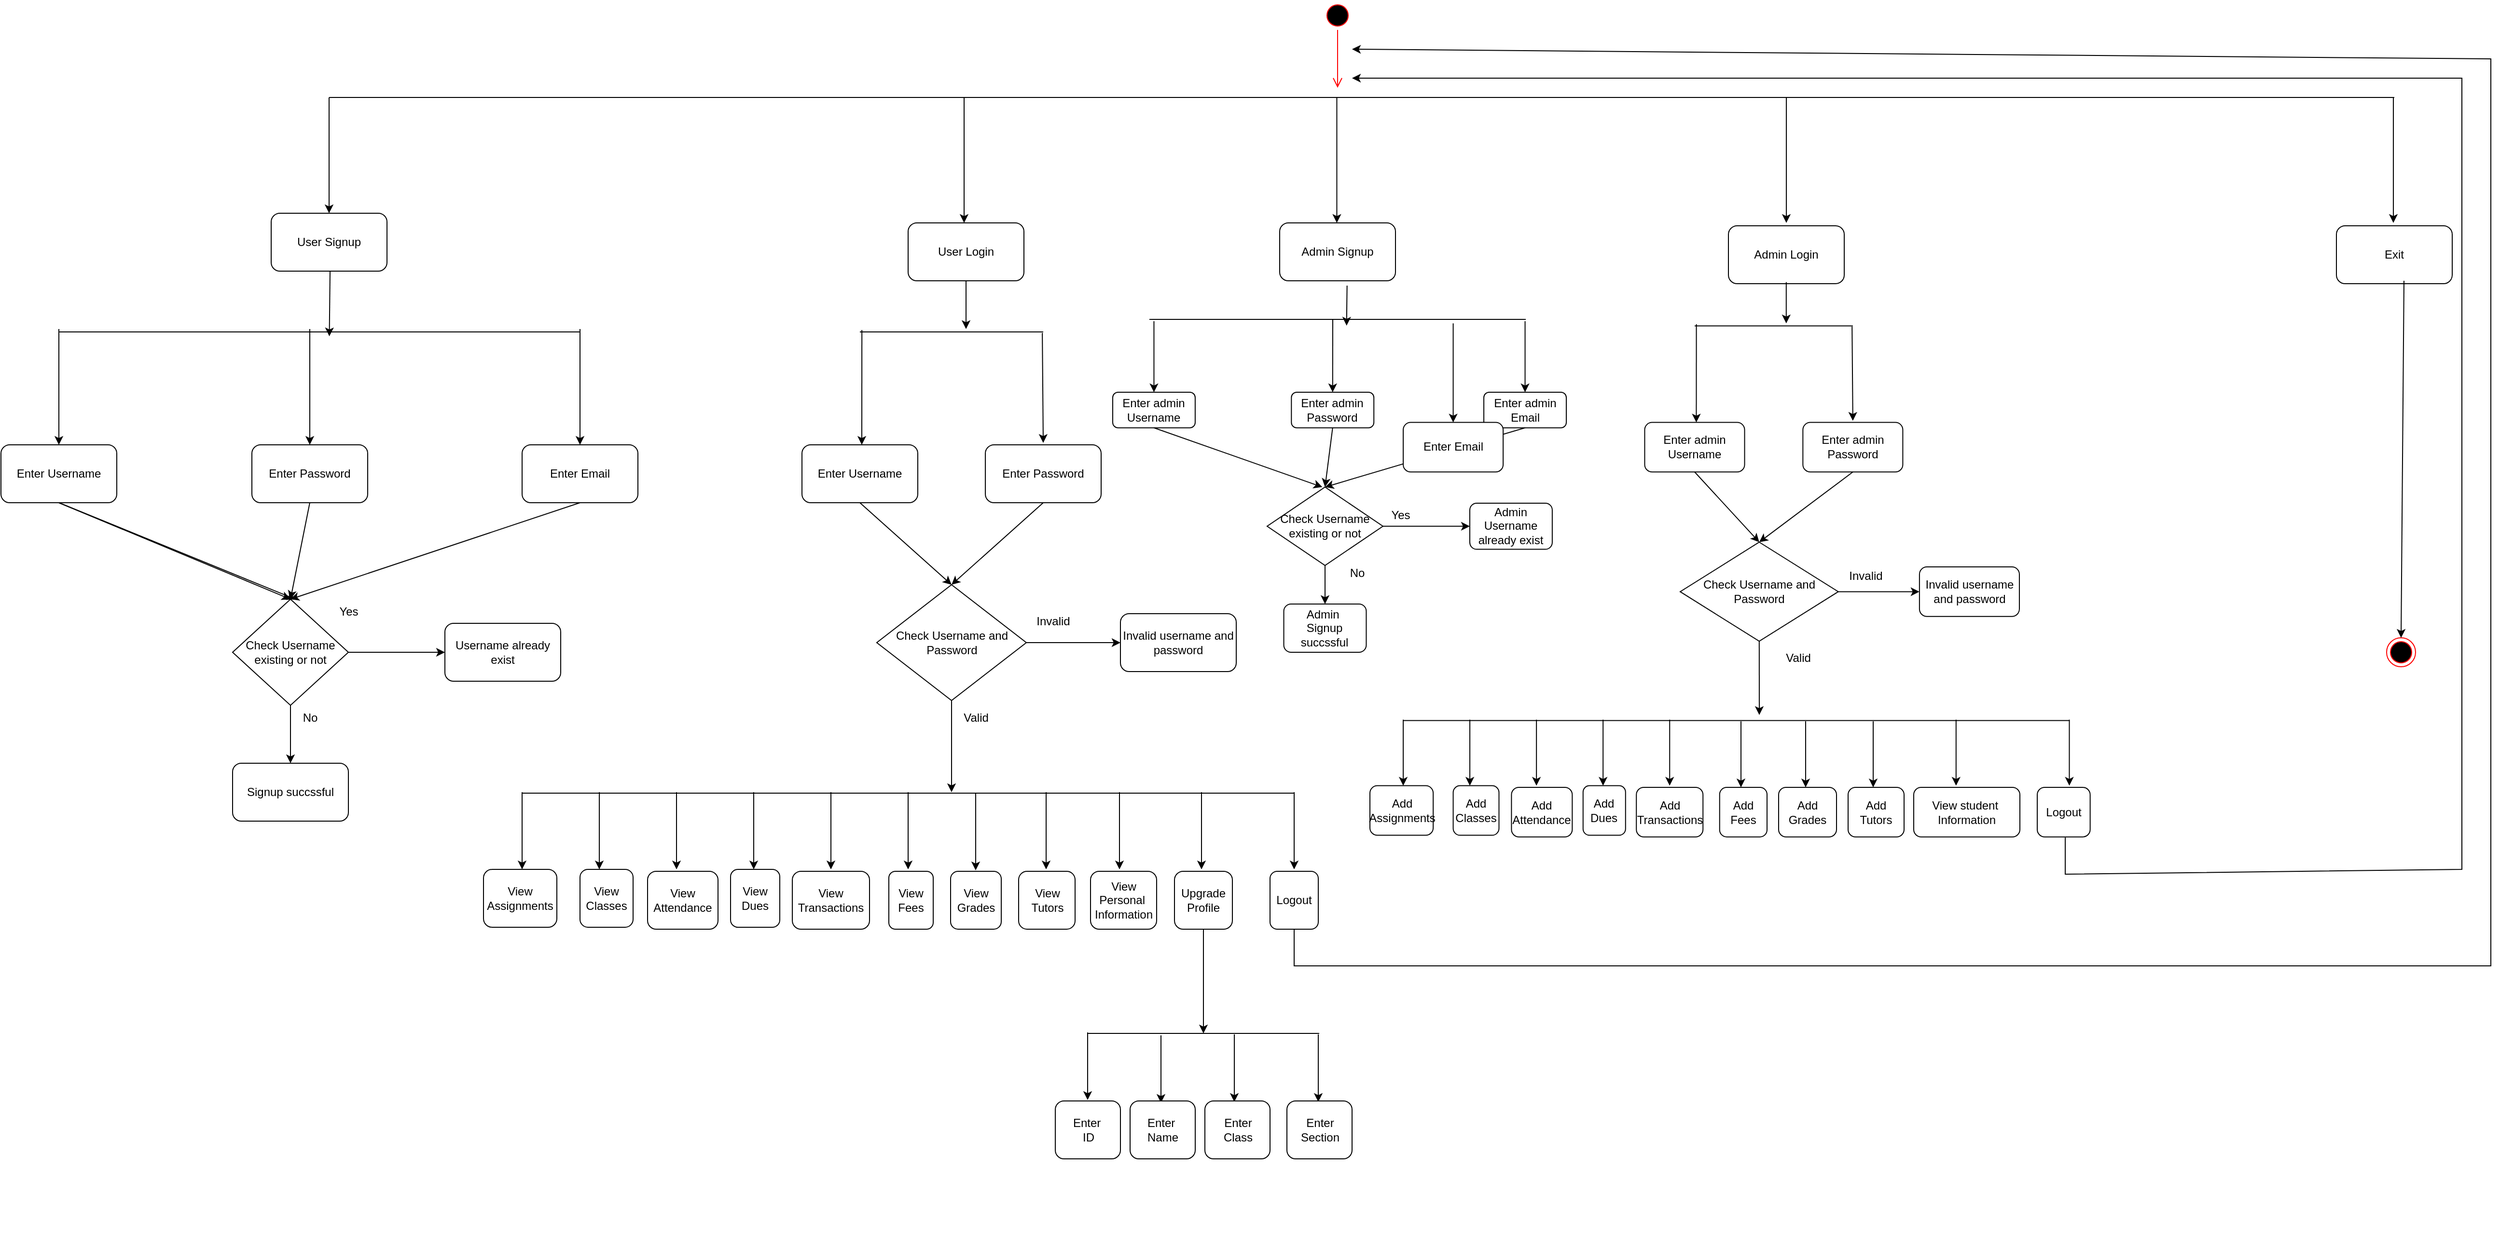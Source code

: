 <mxfile version="24.4.4" type="github">
  <diagram name="Page-1" id="9FjrDGffF93W_cyWiCnS">
    <mxGraphModel dx="4633" dy="1593" grid="1" gridSize="10" guides="1" tooltips="1" connect="1" arrows="1" fold="1" page="1" pageScale="1" pageWidth="850" pageHeight="1100" math="0" shadow="0">
      <root>
        <mxCell id="0" />
        <mxCell id="1" parent="0" />
        <mxCell id="mvSUAdAQNIigNNo-9or4-1" value="" style="ellipse;html=1;shape=startState;fillColor=#000000;strokeColor=#ff0000;" vertex="1" parent="1">
          <mxGeometry x="380" y="110" width="30" height="30" as="geometry" />
        </mxCell>
        <mxCell id="mvSUAdAQNIigNNo-9or4-2" value="" style="edgeStyle=orthogonalEdgeStyle;html=1;verticalAlign=bottom;endArrow=open;endSize=8;strokeColor=#ff0000;rounded=0;" edge="1" parent="1" source="mvSUAdAQNIigNNo-9or4-1">
          <mxGeometry relative="1" as="geometry">
            <mxPoint x="395" y="200" as="targetPoint" />
          </mxGeometry>
        </mxCell>
        <mxCell id="mvSUAdAQNIigNNo-9or4-3" value="" style="endArrow=none;html=1;rounded=0;" edge="1" parent="1">
          <mxGeometry width="50" height="50" relative="1" as="geometry">
            <mxPoint x="-650" y="210" as="sourcePoint" />
            <mxPoint x="1490" y="210" as="targetPoint" />
          </mxGeometry>
        </mxCell>
        <mxCell id="mvSUAdAQNIigNNo-9or4-4" value="" style="endArrow=classic;html=1;rounded=0;" edge="1" parent="1">
          <mxGeometry width="50" height="50" relative="1" as="geometry">
            <mxPoint x="-650" y="210" as="sourcePoint" />
            <mxPoint x="-650" y="330" as="targetPoint" />
          </mxGeometry>
        </mxCell>
        <mxCell id="mvSUAdAQNIigNNo-9or4-5" value="" style="endArrow=classic;html=1;rounded=0;" edge="1" parent="1">
          <mxGeometry width="50" height="50" relative="1" as="geometry">
            <mxPoint x="8" y="210" as="sourcePoint" />
            <mxPoint x="8" y="340" as="targetPoint" />
          </mxGeometry>
        </mxCell>
        <mxCell id="mvSUAdAQNIigNNo-9or4-6" value="" style="endArrow=classic;html=1;rounded=0;" edge="1" parent="1">
          <mxGeometry width="50" height="50" relative="1" as="geometry">
            <mxPoint x="394.23" y="210" as="sourcePoint" />
            <mxPoint x="394.23" y="340" as="targetPoint" />
          </mxGeometry>
        </mxCell>
        <mxCell id="mvSUAdAQNIigNNo-9or4-7" value="" style="endArrow=classic;html=1;rounded=0;" edge="1" parent="1">
          <mxGeometry width="50" height="50" relative="1" as="geometry">
            <mxPoint x="1489" y="210" as="sourcePoint" />
            <mxPoint x="1489" y="340" as="targetPoint" />
          </mxGeometry>
        </mxCell>
        <mxCell id="mvSUAdAQNIigNNo-9or4-8" value="" style="endArrow=classic;html=1;rounded=0;" edge="1" parent="1">
          <mxGeometry width="50" height="50" relative="1" as="geometry">
            <mxPoint x="860" y="210" as="sourcePoint" />
            <mxPoint x="860" y="340" as="targetPoint" />
          </mxGeometry>
        </mxCell>
        <mxCell id="mvSUAdAQNIigNNo-9or4-9" value="User Signup" style="rounded=1;whiteSpace=wrap;html=1;" vertex="1" parent="1">
          <mxGeometry x="-710" y="330" width="120" height="60" as="geometry" />
        </mxCell>
        <mxCell id="mvSUAdAQNIigNNo-9or4-10" value="User Login" style="rounded=1;whiteSpace=wrap;html=1;" vertex="1" parent="1">
          <mxGeometry x="-50" y="340" width="120" height="60" as="geometry" />
        </mxCell>
        <mxCell id="mvSUAdAQNIigNNo-9or4-11" value="Admin Signup" style="rounded=1;whiteSpace=wrap;html=1;" vertex="1" parent="1">
          <mxGeometry x="335" y="340" width="120" height="60" as="geometry" />
        </mxCell>
        <mxCell id="mvSUAdAQNIigNNo-9or4-12" value="Admin Login" style="rounded=1;whiteSpace=wrap;html=1;" vertex="1" parent="1">
          <mxGeometry x="800" y="343" width="120" height="60" as="geometry" />
        </mxCell>
        <mxCell id="mvSUAdAQNIigNNo-9or4-13" value="Exit" style="rounded=1;whiteSpace=wrap;html=1;" vertex="1" parent="1">
          <mxGeometry x="1430" y="343" width="120" height="60" as="geometry" />
        </mxCell>
        <mxCell id="mvSUAdAQNIigNNo-9or4-14" value="" style="line;strokeWidth=1;fillColor=none;align=left;verticalAlign=middle;spacingTop=-1;spacingLeft=3;spacingRight=3;rotatable=0;labelPosition=right;points=[];portConstraint=eastwest;strokeColor=inherit;" vertex="1" parent="1">
          <mxGeometry x="-930" y="443" width="540" height="20" as="geometry" />
        </mxCell>
        <mxCell id="mvSUAdAQNIigNNo-9or4-15" value="" style="endArrow=classic;html=1;rounded=0;entryX=0.519;entryY=0.725;entryDx=0;entryDy=0;entryPerimeter=0;exitX=0.5;exitY=1;exitDx=0;exitDy=0;" edge="1" parent="1" target="mvSUAdAQNIigNNo-9or4-14">
          <mxGeometry width="50" height="50" relative="1" as="geometry">
            <mxPoint x="-649" y="390" as="sourcePoint" />
            <mxPoint x="-650.9" y="449.5" as="targetPoint" />
          </mxGeometry>
        </mxCell>
        <mxCell id="mvSUAdAQNIigNNo-9or4-16" value="" style="endArrow=classic;html=1;rounded=0;" edge="1" parent="1">
          <mxGeometry width="50" height="50" relative="1" as="geometry">
            <mxPoint x="-930" y="450" as="sourcePoint" />
            <mxPoint x="-930" y="570" as="targetPoint" />
          </mxGeometry>
        </mxCell>
        <mxCell id="mvSUAdAQNIigNNo-9or4-17" value="" style="endArrow=classic;html=1;rounded=0;" edge="1" parent="1">
          <mxGeometry width="50" height="50" relative="1" as="geometry">
            <mxPoint x="-670" y="450" as="sourcePoint" />
            <mxPoint x="-670" y="570" as="targetPoint" />
          </mxGeometry>
        </mxCell>
        <mxCell id="mvSUAdAQNIigNNo-9or4-18" value="" style="endArrow=classic;html=1;rounded=0;" edge="1" parent="1">
          <mxGeometry width="50" height="50" relative="1" as="geometry">
            <mxPoint x="-390" y="450" as="sourcePoint" />
            <mxPoint x="-390" y="570" as="targetPoint" />
          </mxGeometry>
        </mxCell>
        <mxCell id="mvSUAdAQNIigNNo-9or4-19" value="Enter Username" style="rounded=1;whiteSpace=wrap;html=1;" vertex="1" parent="1">
          <mxGeometry x="-990" y="570" width="120" height="60" as="geometry" />
        </mxCell>
        <mxCell id="mvSUAdAQNIigNNo-9or4-20" value="Enter Password" style="rounded=1;whiteSpace=wrap;html=1;" vertex="1" parent="1">
          <mxGeometry x="-730" y="570" width="120" height="60" as="geometry" />
        </mxCell>
        <mxCell id="mvSUAdAQNIigNNo-9or4-21" value="Enter Email" style="rounded=1;whiteSpace=wrap;html=1;" vertex="1" parent="1">
          <mxGeometry x="-450" y="570" width="120" height="60" as="geometry" />
        </mxCell>
        <mxCell id="mvSUAdAQNIigNNo-9or4-22" value="Check Username existing or not" style="rhombus;whiteSpace=wrap;html=1;" vertex="1" parent="1">
          <mxGeometry x="-750" y="730" width="120" height="110" as="geometry" />
        </mxCell>
        <mxCell id="mvSUAdAQNIigNNo-9or4-23" value="" style="endArrow=classic;html=1;rounded=0;exitX=0.5;exitY=1;exitDx=0;exitDy=0;entryX=0.5;entryY=0;entryDx=0;entryDy=0;" edge="1" parent="1" source="mvSUAdAQNIigNNo-9or4-19" target="mvSUAdAQNIigNNo-9or4-22">
          <mxGeometry width="50" height="50" relative="1" as="geometry">
            <mxPoint x="-690" y="710" as="sourcePoint" />
            <mxPoint x="-640" y="660" as="targetPoint" />
          </mxGeometry>
        </mxCell>
        <mxCell id="mvSUAdAQNIigNNo-9or4-24" value="" style="endArrow=classic;html=1;rounded=0;exitX=0.5;exitY=1;exitDx=0;exitDy=0;entryX=0.5;entryY=0;entryDx=0;entryDy=0;" edge="1" parent="1" source="mvSUAdAQNIigNNo-9or4-20" target="mvSUAdAQNIigNNo-9or4-22">
          <mxGeometry width="50" height="50" relative="1" as="geometry">
            <mxPoint x="-920" y="640" as="sourcePoint" />
            <mxPoint x="-675" y="740" as="targetPoint" />
          </mxGeometry>
        </mxCell>
        <mxCell id="mvSUAdAQNIigNNo-9or4-25" value="" style="endArrow=classic;html=1;rounded=0;exitX=0.5;exitY=1;exitDx=0;exitDy=0;entryX=0.5;entryY=0;entryDx=0;entryDy=0;" edge="1" parent="1" source="mvSUAdAQNIigNNo-9or4-21" target="mvSUAdAQNIigNNo-9or4-22">
          <mxGeometry width="50" height="50" relative="1" as="geometry">
            <mxPoint x="-660" y="640" as="sourcePoint" />
            <mxPoint x="-675" y="740" as="targetPoint" />
          </mxGeometry>
        </mxCell>
        <mxCell id="mvSUAdAQNIigNNo-9or4-26" value="" style="endArrow=classic;html=1;rounded=0;exitX=1;exitY=0.5;exitDx=0;exitDy=0;entryX=0;entryY=0.5;entryDx=0;entryDy=0;" edge="1" parent="1" source="mvSUAdAQNIigNNo-9or4-22" target="mvSUAdAQNIigNNo-9or4-28">
          <mxGeometry width="50" height="50" relative="1" as="geometry">
            <mxPoint x="-690" y="710" as="sourcePoint" />
            <mxPoint x="-540" y="775" as="targetPoint" />
          </mxGeometry>
        </mxCell>
        <mxCell id="mvSUAdAQNIigNNo-9or4-27" value="Yes" style="text;html=1;align=center;verticalAlign=middle;resizable=0;points=[];autosize=1;strokeColor=none;fillColor=none;" vertex="1" parent="1">
          <mxGeometry x="-650" y="728" width="40" height="30" as="geometry" />
        </mxCell>
        <mxCell id="mvSUAdAQNIigNNo-9or4-28" value="Username already exist" style="rounded=1;whiteSpace=wrap;html=1;" vertex="1" parent="1">
          <mxGeometry x="-530" y="755" width="120" height="60" as="geometry" />
        </mxCell>
        <mxCell id="mvSUAdAQNIigNNo-9or4-29" value="Signup succssful" style="rounded=1;whiteSpace=wrap;html=1;" vertex="1" parent="1">
          <mxGeometry x="-750" y="900" width="120" height="60" as="geometry" />
        </mxCell>
        <mxCell id="mvSUAdAQNIigNNo-9or4-30" value="" style="endArrow=classic;html=1;rounded=0;exitX=0.5;exitY=1;exitDx=0;exitDy=0;entryX=0.5;entryY=0;entryDx=0;entryDy=0;" edge="1" parent="1">
          <mxGeometry width="50" height="50" relative="1" as="geometry">
            <mxPoint x="-930" y="630" as="sourcePoint" />
            <mxPoint x="-685" y="730" as="targetPoint" />
          </mxGeometry>
        </mxCell>
        <mxCell id="mvSUAdAQNIigNNo-9or4-31" value="" style="endArrow=classic;html=1;rounded=0;exitX=0.5;exitY=1;exitDx=0;exitDy=0;entryX=0.5;entryY=0;entryDx=0;entryDy=0;" edge="1" parent="1" source="mvSUAdAQNIigNNo-9or4-22" target="mvSUAdAQNIigNNo-9or4-29">
          <mxGeometry width="50" height="50" relative="1" as="geometry">
            <mxPoint x="-807.5" y="830" as="sourcePoint" />
            <mxPoint x="-562.5" y="930" as="targetPoint" />
          </mxGeometry>
        </mxCell>
        <mxCell id="mvSUAdAQNIigNNo-9or4-32" value="" style="line;strokeWidth=1;fillColor=none;align=left;verticalAlign=middle;spacingTop=-1;spacingLeft=3;spacingRight=3;rotatable=0;labelPosition=right;points=[];portConstraint=eastwest;strokeColor=inherit;" vertex="1" parent="1">
          <mxGeometry x="-100" y="443" width="190" height="20" as="geometry" />
        </mxCell>
        <mxCell id="mvSUAdAQNIigNNo-9or4-33" value="" style="endArrow=classic;html=1;rounded=0;exitX=0.011;exitY=0.4;exitDx=0;exitDy=0;exitPerimeter=0;" edge="1" parent="1" source="mvSUAdAQNIigNNo-9or4-32">
          <mxGeometry width="50" height="50" relative="1" as="geometry">
            <mxPoint x="-260.5" y="450" as="sourcePoint" />
            <mxPoint x="-98" y="570" as="targetPoint" />
          </mxGeometry>
        </mxCell>
        <mxCell id="mvSUAdAQNIigNNo-9or4-34" value="" style="endArrow=classic;html=1;rounded=0;exitX=0.995;exitY=0.65;exitDx=0;exitDy=0;exitPerimeter=0;" edge="1" parent="1">
          <mxGeometry width="50" height="50" relative="1" as="geometry">
            <mxPoint x="89.05" y="454" as="sourcePoint" />
            <mxPoint x="90" y="568" as="targetPoint" />
          </mxGeometry>
        </mxCell>
        <mxCell id="mvSUAdAQNIigNNo-9or4-35" value="Enter Username" style="rounded=1;whiteSpace=wrap;html=1;" vertex="1" parent="1">
          <mxGeometry x="-160" y="570" width="120" height="60" as="geometry" />
        </mxCell>
        <mxCell id="mvSUAdAQNIigNNo-9or4-36" value="Enter Password" style="rounded=1;whiteSpace=wrap;html=1;" vertex="1" parent="1">
          <mxGeometry x="30" y="570" width="120" height="60" as="geometry" />
        </mxCell>
        <mxCell id="mvSUAdAQNIigNNo-9or4-37" value="" style="endArrow=classic;html=1;rounded=0;exitX=0.5;exitY=1;exitDx=0;exitDy=0;entryX=0.579;entryY=0.35;entryDx=0;entryDy=0;entryPerimeter=0;" edge="1" parent="1" source="mvSUAdAQNIigNNo-9or4-10" target="mvSUAdAQNIigNNo-9or4-32">
          <mxGeometry width="50" height="50" relative="1" as="geometry">
            <mxPoint x="18" y="220" as="sourcePoint" />
            <mxPoint x="18" y="350" as="targetPoint" />
          </mxGeometry>
        </mxCell>
        <mxCell id="mvSUAdAQNIigNNo-9or4-38" value="Check Username and Password" style="rhombus;whiteSpace=wrap;html=1;" vertex="1" parent="1">
          <mxGeometry x="-82.5" y="715" width="155" height="120" as="geometry" />
        </mxCell>
        <mxCell id="mvSUAdAQNIigNNo-9or4-39" value="" style="endArrow=classic;html=1;rounded=0;exitX=0.5;exitY=1;exitDx=0;exitDy=0;entryX=0.5;entryY=0;entryDx=0;entryDy=0;" edge="1" parent="1" source="mvSUAdAQNIigNNo-9or4-35" target="mvSUAdAQNIigNNo-9or4-38">
          <mxGeometry width="50" height="50" relative="1" as="geometry">
            <mxPoint x="-70" y="730" as="sourcePoint" />
            <mxPoint x="-20" y="680" as="targetPoint" />
          </mxGeometry>
        </mxCell>
        <mxCell id="mvSUAdAQNIigNNo-9or4-40" value="" style="endArrow=classic;html=1;rounded=0;entryX=0.5;entryY=0;entryDx=0;entryDy=0;exitX=0.5;exitY=1;exitDx=0;exitDy=0;" edge="1" parent="1" source="mvSUAdAQNIigNNo-9or4-36" target="mvSUAdAQNIigNNo-9or4-38">
          <mxGeometry width="50" height="50" relative="1" as="geometry">
            <mxPoint x="-70" y="730" as="sourcePoint" />
            <mxPoint x="-20" y="680" as="targetPoint" />
          </mxGeometry>
        </mxCell>
        <mxCell id="mvSUAdAQNIigNNo-9or4-41" value="" style="endArrow=classic;html=1;rounded=0;exitX=1;exitY=0.5;exitDx=0;exitDy=0;" edge="1" parent="1" source="mvSUAdAQNIigNNo-9or4-38" target="mvSUAdAQNIigNNo-9or4-42">
          <mxGeometry width="50" height="50" relative="1" as="geometry">
            <mxPoint x="-70" y="730" as="sourcePoint" />
            <mxPoint x="-20" y="680" as="targetPoint" />
          </mxGeometry>
        </mxCell>
        <mxCell id="mvSUAdAQNIigNNo-9or4-42" value="Invalid username and password" style="rounded=1;whiteSpace=wrap;html=1;" vertex="1" parent="1">
          <mxGeometry x="170" y="745" width="120" height="60" as="geometry" />
        </mxCell>
        <mxCell id="mvSUAdAQNIigNNo-9or4-43" value="No" style="text;html=1;align=center;verticalAlign=middle;resizable=0;points=[];autosize=1;strokeColor=none;fillColor=none;" vertex="1" parent="1">
          <mxGeometry x="-690" y="838" width="40" height="30" as="geometry" />
        </mxCell>
        <mxCell id="mvSUAdAQNIigNNo-9or4-44" value="Invalid" style="text;html=1;align=center;verticalAlign=middle;resizable=0;points=[];autosize=1;strokeColor=none;fillColor=none;" vertex="1" parent="1">
          <mxGeometry x="70" y="738" width="60" height="30" as="geometry" />
        </mxCell>
        <mxCell id="mvSUAdAQNIigNNo-9or4-45" value="" style="endArrow=classic;html=1;rounded=0;exitX=0.5;exitY=1;exitDx=0;exitDy=0;" edge="1" parent="1" source="mvSUAdAQNIigNNo-9or4-38">
          <mxGeometry width="50" height="50" relative="1" as="geometry">
            <mxPoint x="90" y="830" as="sourcePoint" />
            <mxPoint x="-5" y="930" as="targetPoint" />
          </mxGeometry>
        </mxCell>
        <mxCell id="mvSUAdAQNIigNNo-9or4-46" value="Valid" style="text;html=1;align=center;verticalAlign=middle;resizable=0;points=[];autosize=1;strokeColor=none;fillColor=none;" vertex="1" parent="1">
          <mxGeometry x="-5" y="838" width="50" height="30" as="geometry" />
        </mxCell>
        <mxCell id="mvSUAdAQNIigNNo-9or4-47" value="" style="endArrow=none;html=1;rounded=0;" edge="1" parent="1">
          <mxGeometry width="50" height="50" relative="1" as="geometry">
            <mxPoint x="-450" y="931" as="sourcePoint" />
            <mxPoint x="350" y="931" as="targetPoint" />
          </mxGeometry>
        </mxCell>
        <mxCell id="mvSUAdAQNIigNNo-9or4-48" value="" style="endArrow=classic;html=1;rounded=0;" edge="1" parent="1">
          <mxGeometry width="50" height="50" relative="1" as="geometry">
            <mxPoint x="-450" y="930" as="sourcePoint" />
            <mxPoint x="-450" y="1010" as="targetPoint" />
          </mxGeometry>
        </mxCell>
        <mxCell id="mvSUAdAQNIigNNo-9or4-49" value="" style="endArrow=classic;html=1;rounded=0;" edge="1" parent="1">
          <mxGeometry width="50" height="50" relative="1" as="geometry">
            <mxPoint x="-370" y="930" as="sourcePoint" />
            <mxPoint x="-370" y="1010" as="targetPoint" />
          </mxGeometry>
        </mxCell>
        <mxCell id="mvSUAdAQNIigNNo-9or4-50" value="" style="endArrow=classic;html=1;rounded=0;" edge="1" parent="1">
          <mxGeometry width="50" height="50" relative="1" as="geometry">
            <mxPoint x="-290" y="930" as="sourcePoint" />
            <mxPoint x="-290" y="1010" as="targetPoint" />
          </mxGeometry>
        </mxCell>
        <mxCell id="mvSUAdAQNIigNNo-9or4-51" value="" style="endArrow=classic;html=1;rounded=0;" edge="1" parent="1">
          <mxGeometry width="50" height="50" relative="1" as="geometry">
            <mxPoint x="-210" y="930" as="sourcePoint" />
            <mxPoint x="-210" y="1010" as="targetPoint" />
          </mxGeometry>
        </mxCell>
        <mxCell id="mvSUAdAQNIigNNo-9or4-52" value="" style="endArrow=classic;html=1;rounded=0;" edge="1" parent="1">
          <mxGeometry width="50" height="50" relative="1" as="geometry">
            <mxPoint x="-130" y="930" as="sourcePoint" />
            <mxPoint x="-130" y="1010" as="targetPoint" />
          </mxGeometry>
        </mxCell>
        <mxCell id="mvSUAdAQNIigNNo-9or4-53" value="" style="endArrow=classic;html=1;rounded=0;" edge="1" parent="1">
          <mxGeometry width="50" height="50" relative="1" as="geometry">
            <mxPoint x="-50" y="930" as="sourcePoint" />
            <mxPoint x="-50" y="1010" as="targetPoint" />
          </mxGeometry>
        </mxCell>
        <mxCell id="mvSUAdAQNIigNNo-9or4-54" value="" style="endArrow=classic;html=1;rounded=0;" edge="1" parent="1">
          <mxGeometry width="50" height="50" relative="1" as="geometry">
            <mxPoint x="93" y="930" as="sourcePoint" />
            <mxPoint x="93" y="1010" as="targetPoint" />
          </mxGeometry>
        </mxCell>
        <mxCell id="mvSUAdAQNIigNNo-9or4-55" value="" style="endArrow=classic;html=1;rounded=0;" edge="1" parent="1">
          <mxGeometry width="50" height="50" relative="1" as="geometry">
            <mxPoint x="20" y="931" as="sourcePoint" />
            <mxPoint x="20" y="1011" as="targetPoint" />
          </mxGeometry>
        </mxCell>
        <mxCell id="mvSUAdAQNIigNNo-9or4-56" value="" style="endArrow=classic;html=1;rounded=0;" edge="1" parent="1">
          <mxGeometry width="50" height="50" relative="1" as="geometry">
            <mxPoint x="169" y="930" as="sourcePoint" />
            <mxPoint x="169" y="1010" as="targetPoint" />
          </mxGeometry>
        </mxCell>
        <mxCell id="mvSUAdAQNIigNNo-9or4-57" value="" style="endArrow=classic;html=1;rounded=0;" edge="1" parent="1">
          <mxGeometry width="50" height="50" relative="1" as="geometry">
            <mxPoint x="254" y="930" as="sourcePoint" />
            <mxPoint x="254" y="1010" as="targetPoint" />
          </mxGeometry>
        </mxCell>
        <mxCell id="mvSUAdAQNIigNNo-9or4-58" value="" style="endArrow=classic;html=1;rounded=0;" edge="1" parent="1">
          <mxGeometry width="50" height="50" relative="1" as="geometry">
            <mxPoint x="350" y="930" as="sourcePoint" />
            <mxPoint x="350" y="1010" as="targetPoint" />
          </mxGeometry>
        </mxCell>
        <mxCell id="mvSUAdAQNIigNNo-9or4-59" value="View&lt;div&gt;Assignments&lt;/div&gt;" style="rounded=1;whiteSpace=wrap;html=1;" vertex="1" parent="1">
          <mxGeometry x="-490" y="1010" width="76" height="60" as="geometry" />
        </mxCell>
        <mxCell id="mvSUAdAQNIigNNo-9or4-60" value="View&lt;div&gt;Classes&lt;/div&gt;" style="rounded=1;whiteSpace=wrap;html=1;" vertex="1" parent="1">
          <mxGeometry x="-390" y="1010" width="55" height="60" as="geometry" />
        </mxCell>
        <mxCell id="mvSUAdAQNIigNNo-9or4-61" value="View&lt;div&gt;Attendance&lt;/div&gt;" style="rounded=1;whiteSpace=wrap;html=1;" vertex="1" parent="1">
          <mxGeometry x="-320" y="1012" width="73" height="60" as="geometry" />
        </mxCell>
        <mxCell id="mvSUAdAQNIigNNo-9or4-62" value="View&lt;div&gt;Dues&lt;/div&gt;" style="rounded=1;whiteSpace=wrap;html=1;" vertex="1" parent="1">
          <mxGeometry x="-234" y="1010" width="51" height="60" as="geometry" />
        </mxCell>
        <mxCell id="mvSUAdAQNIigNNo-9or4-63" value="View&lt;div&gt;Transactions&lt;/div&gt;" style="rounded=1;whiteSpace=wrap;html=1;" vertex="1" parent="1">
          <mxGeometry x="-170" y="1012" width="80" height="60" as="geometry" />
        </mxCell>
        <mxCell id="mvSUAdAQNIigNNo-9or4-64" value="View&lt;div&gt;Fees&lt;/div&gt;" style="rounded=1;whiteSpace=wrap;html=1;" vertex="1" parent="1">
          <mxGeometry x="-70" y="1012" width="46" height="60" as="geometry" />
        </mxCell>
        <mxCell id="mvSUAdAQNIigNNo-9or4-65" value="View&lt;div&gt;Grades&lt;/div&gt;" style="rounded=1;whiteSpace=wrap;html=1;" vertex="1" parent="1">
          <mxGeometry x="-6" y="1012" width="52.5" height="60" as="geometry" />
        </mxCell>
        <mxCell id="mvSUAdAQNIigNNo-9or4-66" value="View&lt;div&gt;Tutors&lt;/div&gt;" style="rounded=1;whiteSpace=wrap;html=1;" vertex="1" parent="1">
          <mxGeometry x="64.5" y="1012" width="58.5" height="60" as="geometry" />
        </mxCell>
        <mxCell id="mvSUAdAQNIigNNo-9or4-67" value="View Personal&amp;nbsp;&lt;div&gt;Information&lt;/div&gt;" style="rounded=1;whiteSpace=wrap;html=1;" vertex="1" parent="1">
          <mxGeometry x="139" y="1012" width="68.5" height="60" as="geometry" />
        </mxCell>
        <mxCell id="mvSUAdAQNIigNNo-9or4-68" value="Upgrade Profile" style="rounded=1;whiteSpace=wrap;html=1;" vertex="1" parent="1">
          <mxGeometry x="226" y="1012" width="60" height="60" as="geometry" />
        </mxCell>
        <mxCell id="mvSUAdAQNIigNNo-9or4-69" value="Logout" style="rounded=1;whiteSpace=wrap;html=1;" vertex="1" parent="1">
          <mxGeometry x="325" y="1012" width="50" height="60" as="geometry" />
        </mxCell>
        <mxCell id="mvSUAdAQNIigNNo-9or4-70" value="" style="endArrow=classic;html=1;rounded=0;exitX=0.5;exitY=1;exitDx=0;exitDy=0;" edge="1" parent="1" source="mvSUAdAQNIigNNo-9or4-69">
          <mxGeometry width="50" height="50" relative="1" as="geometry">
            <mxPoint x="360" y="940" as="sourcePoint" />
            <mxPoint x="410" y="160" as="targetPoint" />
            <Array as="points">
              <mxPoint x="350" y="1110" />
              <mxPoint x="1590" y="1110" />
              <mxPoint x="1590" y="170" />
            </Array>
          </mxGeometry>
        </mxCell>
        <mxCell id="mvSUAdAQNIigNNo-9or4-71" value="" style="endArrow=classic;html=1;rounded=0;" edge="1" parent="1" source="mvSUAdAQNIigNNo-9or4-68">
          <mxGeometry width="50" height="50" relative="1" as="geometry">
            <mxPoint x="190" y="1250" as="sourcePoint" />
            <mxPoint x="256" y="1180" as="targetPoint" />
          </mxGeometry>
        </mxCell>
        <mxCell id="mvSUAdAQNIigNNo-9or4-72" value="" style="endArrow=none;html=1;rounded=0;" edge="1" parent="1">
          <mxGeometry width="50" height="50" relative="1" as="geometry">
            <mxPoint x="136" y="1180" as="sourcePoint" />
            <mxPoint x="376" y="1180" as="targetPoint" />
          </mxGeometry>
        </mxCell>
        <mxCell id="mvSUAdAQNIigNNo-9or4-73" value="" style="endArrow=classic;html=1;rounded=0;" edge="1" parent="1">
          <mxGeometry width="50" height="50" relative="1" as="geometry">
            <mxPoint x="136" y="1179" as="sourcePoint" />
            <mxPoint x="136" y="1249" as="targetPoint" />
          </mxGeometry>
        </mxCell>
        <mxCell id="mvSUAdAQNIigNNo-9or4-74" value="" style="endArrow=classic;html=1;rounded=0;" edge="1" parent="1">
          <mxGeometry width="50" height="50" relative="1" as="geometry">
            <mxPoint x="212" y="1182" as="sourcePoint" />
            <mxPoint x="212" y="1252" as="targetPoint" />
          </mxGeometry>
        </mxCell>
        <mxCell id="mvSUAdAQNIigNNo-9or4-75" value="" style="endArrow=classic;html=1;rounded=0;" edge="1" parent="1">
          <mxGeometry width="50" height="50" relative="1" as="geometry">
            <mxPoint x="288" y="1181" as="sourcePoint" />
            <mxPoint x="288" y="1251" as="targetPoint" />
          </mxGeometry>
        </mxCell>
        <mxCell id="mvSUAdAQNIigNNo-9or4-76" value="" style="endArrow=classic;html=1;rounded=0;" edge="1" parent="1">
          <mxGeometry width="50" height="50" relative="1" as="geometry">
            <mxPoint x="375" y="1181" as="sourcePoint" />
            <mxPoint x="375" y="1251" as="targetPoint" />
          </mxGeometry>
        </mxCell>
        <mxCell id="mvSUAdAQNIigNNo-9or4-77" value="Enter&amp;nbsp;&lt;div&gt;ID&lt;/div&gt;" style="rounded=1;whiteSpace=wrap;html=1;" vertex="1" parent="1">
          <mxGeometry x="102.5" y="1250" width="67.5" height="60" as="geometry" />
        </mxCell>
        <mxCell id="mvSUAdAQNIigNNo-9or4-78" value="Enter&lt;div&gt;Class&lt;/div&gt;" style="rounded=1;whiteSpace=wrap;html=1;" vertex="1" parent="1">
          <mxGeometry x="257.5" y="1250" width="67.5" height="60" as="geometry" />
        </mxCell>
        <mxCell id="mvSUAdAQNIigNNo-9or4-79" value="Enter&amp;nbsp;&lt;div&gt;Name&lt;/div&gt;" style="rounded=1;whiteSpace=wrap;html=1;" vertex="1" parent="1">
          <mxGeometry x="180" y="1250" width="67.5" height="60" as="geometry" />
        </mxCell>
        <mxCell id="mvSUAdAQNIigNNo-9or4-80" value="Enter&lt;div&gt;Section&lt;/div&gt;" style="rounded=1;whiteSpace=wrap;html=1;" vertex="1" parent="1">
          <mxGeometry x="342.5" y="1250" width="67.5" height="60" as="geometry" />
        </mxCell>
        <mxCell id="mvSUAdAQNIigNNo-9or4-81" value="" style="group" vertex="1" connectable="0" parent="1">
          <mxGeometry x="162" y="405" width="1420.45" height="985" as="geometry" />
        </mxCell>
        <mxCell id="mvSUAdAQNIigNNo-9or4-82" value="" style="line;strokeWidth=1;fillColor=none;align=left;verticalAlign=middle;spacingTop=-1;spacingLeft=3;spacingRight=3;rotatable=0;labelPosition=right;points=[];portConstraint=eastwest;strokeColor=inherit;" vertex="1" parent="mvSUAdAQNIigNNo-9or4-81">
          <mxGeometry x="42.727" y="32.544" width="384.545" height="12.281" as="geometry" />
        </mxCell>
        <mxCell id="mvSUAdAQNIigNNo-9or4-83" value="" style="endArrow=classic;html=1;rounded=0;entryX=0.519;entryY=0.725;entryDx=0;entryDy=0;entryPerimeter=0;exitX=0.5;exitY=1;exitDx=0;exitDy=0;" edge="1" parent="mvSUAdAQNIigNNo-9or4-81" target="mvSUAdAQNIigNNo-9or4-82">
          <mxGeometry width="50" height="50" relative="1" as="geometry">
            <mxPoint x="242.833" as="sourcePoint" />
            <mxPoint x="241.48" y="36.535" as="targetPoint" />
          </mxGeometry>
        </mxCell>
        <mxCell id="mvSUAdAQNIigNNo-9or4-84" value="" style="endArrow=classic;html=1;rounded=0;" edge="1" parent="mvSUAdAQNIigNNo-9or4-81">
          <mxGeometry width="50" height="50" relative="1" as="geometry">
            <mxPoint x="42.727" y="36.842" as="sourcePoint" />
            <mxPoint x="42.727" y="110.526" as="targetPoint" />
          </mxGeometry>
        </mxCell>
        <mxCell id="mvSUAdAQNIigNNo-9or4-85" value="" style="endArrow=classic;html=1;rounded=0;" edge="1" parent="mvSUAdAQNIigNNo-9or4-81">
          <mxGeometry width="50" height="50" relative="1" as="geometry">
            <mxPoint x="427.273" y="36.842" as="sourcePoint" />
            <mxPoint x="427.273" y="110.526" as="targetPoint" />
          </mxGeometry>
        </mxCell>
        <mxCell id="mvSUAdAQNIigNNo-9or4-86" value="Enter admin Username" style="rounded=1;whiteSpace=wrap;html=1;" vertex="1" parent="mvSUAdAQNIigNNo-9or4-81">
          <mxGeometry y="110.526" width="85.455" height="36.842" as="geometry" />
        </mxCell>
        <mxCell id="mvSUAdAQNIigNNo-9or4-87" value="Enter admin Password" style="rounded=1;whiteSpace=wrap;html=1;" vertex="1" parent="mvSUAdAQNIigNNo-9or4-81">
          <mxGeometry x="185.152" y="110.526" width="85.455" height="36.842" as="geometry" />
        </mxCell>
        <mxCell id="mvSUAdAQNIigNNo-9or4-88" value="Enter admin&lt;div&gt;Email&lt;/div&gt;" style="rounded=1;whiteSpace=wrap;html=1;" vertex="1" parent="mvSUAdAQNIigNNo-9or4-81">
          <mxGeometry x="384.545" y="110.526" width="85.455" height="36.842" as="geometry" />
        </mxCell>
        <mxCell id="mvSUAdAQNIigNNo-9or4-89" style="edgeStyle=orthogonalEdgeStyle;rounded=0;orthogonalLoop=1;jettySize=auto;html=1;exitX=0.5;exitY=1;exitDx=0;exitDy=0;entryX=0.5;entryY=0;entryDx=0;entryDy=0;" edge="1" parent="mvSUAdAQNIigNNo-9or4-81" source="mvSUAdAQNIigNNo-9or4-90" target="mvSUAdAQNIigNNo-9or4-95">
          <mxGeometry relative="1" as="geometry" />
        </mxCell>
        <mxCell id="mvSUAdAQNIigNNo-9or4-90" value="Check Username existing or not" style="rhombus;whiteSpace=wrap;html=1;" vertex="1" parent="mvSUAdAQNIigNNo-9or4-81">
          <mxGeometry x="160" y="208.77" width="120" height="81.23" as="geometry" />
        </mxCell>
        <mxCell id="mvSUAdAQNIigNNo-9or4-91" value="" style="endArrow=classic;html=1;rounded=0;exitX=0.5;exitY=1;exitDx=0;exitDy=0;entryX=0.5;entryY=0;entryDx=0;entryDy=0;" edge="1" parent="mvSUAdAQNIigNNo-9or4-81" source="mvSUAdAQNIigNNo-9or4-87" target="mvSUAdAQNIigNNo-9or4-90">
          <mxGeometry width="50" height="50" relative="1" as="geometry">
            <mxPoint x="49.848" y="153.509" as="sourcePoint" />
            <mxPoint x="224.318" y="214.912" as="targetPoint" />
          </mxGeometry>
        </mxCell>
        <mxCell id="mvSUAdAQNIigNNo-9or4-92" value="" style="endArrow=classic;html=1;rounded=0;exitX=0.5;exitY=1;exitDx=0;exitDy=0;entryX=0.5;entryY=0;entryDx=0;entryDy=0;" edge="1" parent="mvSUAdAQNIigNNo-9or4-81" source="mvSUAdAQNIigNNo-9or4-88" target="mvSUAdAQNIigNNo-9or4-90">
          <mxGeometry width="50" height="50" relative="1" as="geometry">
            <mxPoint x="235" y="153.509" as="sourcePoint" />
            <mxPoint x="224.318" y="214.912" as="targetPoint" />
          </mxGeometry>
        </mxCell>
        <mxCell id="mvSUAdAQNIigNNo-9or4-93" value="" style="endArrow=classic;html=1;rounded=0;exitX=1;exitY=0.5;exitDx=0;exitDy=0;entryX=0;entryY=0.5;entryDx=0;entryDy=0;" edge="1" parent="mvSUAdAQNIigNNo-9or4-81" source="mvSUAdAQNIigNNo-9or4-90" target="mvSUAdAQNIigNNo-9or4-94">
          <mxGeometry width="50" height="50" relative="1" as="geometry">
            <mxPoint x="213.636" y="196.491" as="sourcePoint" />
            <mxPoint x="320.455" y="236.404" as="targetPoint" />
          </mxGeometry>
        </mxCell>
        <mxCell id="mvSUAdAQNIigNNo-9or4-94" value="Admin Username already exist" style="rounded=1;whiteSpace=wrap;html=1;" vertex="1" parent="mvSUAdAQNIigNNo-9or4-81">
          <mxGeometry x="370" y="225.48" width="85.45" height="47.8" as="geometry" />
        </mxCell>
        <mxCell id="mvSUAdAQNIigNNo-9or4-95" value="Admin&amp;nbsp;&lt;div&gt;Signup succssful&lt;/div&gt;" style="rounded=1;whiteSpace=wrap;html=1;" vertex="1" parent="mvSUAdAQNIigNNo-9or4-81">
          <mxGeometry x="177.27" y="330" width="85.45" height="50" as="geometry" />
        </mxCell>
        <mxCell id="mvSUAdAQNIigNNo-9or4-96" value="" style="endArrow=classic;html=1;rounded=0;exitX=0.5;exitY=1;exitDx=0;exitDy=0;entryX=0.5;entryY=0;entryDx=0;entryDy=0;" edge="1" parent="mvSUAdAQNIigNNo-9or4-81">
          <mxGeometry width="50" height="50" relative="1" as="geometry">
            <mxPoint x="42.727" y="147.368" as="sourcePoint" />
            <mxPoint x="217.197" y="208.772" as="targetPoint" />
          </mxGeometry>
        </mxCell>
        <mxCell id="mvSUAdAQNIigNNo-9or4-97" value="No" style="text;html=1;align=center;verticalAlign=middle;resizable=0;points=[];autosize=1;strokeColor=none;fillColor=none;" vertex="1" parent="mvSUAdAQNIigNNo-9or4-81">
          <mxGeometry x="233" y="283" width="40" height="30" as="geometry" />
        </mxCell>
        <mxCell id="mvSUAdAQNIigNNo-9or4-98" value="" style="endArrow=classic;html=1;rounded=0;" edge="1" parent="mvSUAdAQNIigNNo-9or4-81">
          <mxGeometry width="50" height="50" relative="1" as="geometry">
            <mxPoint x="873.885" y="449.845" as="sourcePoint" />
            <mxPoint x="873.885" y="518.299" as="targetPoint" />
          </mxGeometry>
        </mxCell>
        <mxCell id="mvSUAdAQNIigNNo-9or4-99" value="View student&amp;nbsp;&lt;div&gt;Information&lt;/div&gt;" style="rounded=1;whiteSpace=wrap;html=1;" vertex="1" parent="mvSUAdAQNIigNNo-9or4-81">
          <mxGeometry x="830" y="520.01" width="110" height="51.34" as="geometry" />
        </mxCell>
        <mxCell id="mvSUAdAQNIigNNo-9or4-100" value="" style="endArrow=classic;html=1;rounded=0;" edge="1" parent="mvSUAdAQNIigNNo-9or4-81">
          <mxGeometry width="50" height="50" relative="1" as="geometry">
            <mxPoint x="788.004" y="451.555" as="sourcePoint" />
            <mxPoint x="788.004" y="520.009" as="targetPoint" />
          </mxGeometry>
        </mxCell>
        <mxCell id="mvSUAdAQNIigNNo-9or4-101" value="&lt;div&gt;Add&lt;/div&gt;&lt;div&gt;Tutors&lt;/div&gt;" style="rounded=1;whiteSpace=wrap;html=1;" vertex="1" parent="mvSUAdAQNIigNNo-9or4-81">
          <mxGeometry x="762" y="520.01" width="58" height="51.34" as="geometry" />
        </mxCell>
        <mxCell id="mvSUAdAQNIigNNo-9or4-102" value="" style="endArrow=classic;html=1;rounded=0;" edge="1" parent="mvSUAdAQNIigNNo-9or4-81">
          <mxGeometry width="50" height="50" relative="1" as="geometry">
            <mxPoint x="718.0" y="451.561" as="sourcePoint" />
            <mxPoint x="718.0" y="520.015" as="targetPoint" />
          </mxGeometry>
        </mxCell>
        <mxCell id="mvSUAdAQNIigNNo-9or4-103" value="&lt;div&gt;Add&lt;/div&gt;&lt;div&gt;Grades&lt;/div&gt;" style="rounded=1;whiteSpace=wrap;html=1;" vertex="1" parent="mvSUAdAQNIigNNo-9or4-81">
          <mxGeometry x="690" y="520.01" width="60" height="51.34" as="geometry" />
        </mxCell>
        <mxCell id="mvSUAdAQNIigNNo-9or4-104" value="" style="endArrow=classic;html=1;rounded=0;" edge="1" parent="mvSUAdAQNIigNNo-9or4-81">
          <mxGeometry width="50" height="50" relative="1" as="geometry">
            <mxPoint x="650.996" y="451.555" as="sourcePoint" />
            <mxPoint x="650.996" y="520.009" as="targetPoint" />
          </mxGeometry>
        </mxCell>
        <mxCell id="mvSUAdAQNIigNNo-9or4-105" value="" style="ellipse;html=1;shape=endState;fillColor=#000000;strokeColor=#ff0000;" vertex="1" parent="mvSUAdAQNIigNNo-9or4-81">
          <mxGeometry x="1320" y="365" width="30" height="30" as="geometry" />
        </mxCell>
        <mxCell id="mvSUAdAQNIigNNo-9or4-106" value="" style="endArrow=none;html=1;rounded=0;" edge="1" parent="1">
          <mxGeometry width="50" height="50" relative="1" as="geometry">
            <mxPoint x="200" y="440" as="sourcePoint" />
            <mxPoint x="590" y="440" as="targetPoint" />
          </mxGeometry>
        </mxCell>
        <mxCell id="mvSUAdAQNIigNNo-9or4-107" value="" style="endArrow=classic;html=1;rounded=0;entryX=0.5;entryY=0;entryDx=0;entryDy=0;" edge="1" parent="1" target="mvSUAdAQNIigNNo-9or4-87">
          <mxGeometry width="50" height="50" relative="1" as="geometry">
            <mxPoint x="390" y="440" as="sourcePoint" />
            <mxPoint x="370" y="520" as="targetPoint" />
          </mxGeometry>
        </mxCell>
        <mxCell id="mvSUAdAQNIigNNo-9or4-108" value="Yes" style="text;html=1;align=center;verticalAlign=middle;resizable=0;points=[];autosize=1;strokeColor=none;fillColor=none;" vertex="1" parent="1">
          <mxGeometry x="440" y="628" width="40" height="30" as="geometry" />
        </mxCell>
        <mxCell id="mvSUAdAQNIigNNo-9or4-109" value="" style="endArrow=classic;html=1;rounded=0;" edge="1" parent="1">
          <mxGeometry width="50" height="50" relative="1" as="geometry">
            <mxPoint x="514.79" y="444.124" as="sourcePoint" />
            <mxPoint x="514.79" y="546.804" as="targetPoint" />
          </mxGeometry>
        </mxCell>
        <mxCell id="mvSUAdAQNIigNNo-9or4-110" value="Enter Email" style="rounded=1;whiteSpace=wrap;html=1;" vertex="1" parent="1">
          <mxGeometry x="463.023" y="546.804" width="103.534" height="51.34" as="geometry" />
        </mxCell>
        <mxCell id="mvSUAdAQNIigNNo-9or4-111" value="" style="line;strokeWidth=1;fillColor=none;align=left;verticalAlign=middle;spacingTop=-1;spacingLeft=3;spacingRight=3;rotatable=0;labelPosition=right;points=[];portConstraint=eastwest;strokeColor=inherit;" vertex="1" parent="1">
          <mxGeometry x="764.997" y="438.134" width="163.929" height="17.113" as="geometry" />
        </mxCell>
        <mxCell id="mvSUAdAQNIigNNo-9or4-112" value="" style="endArrow=classic;html=1;rounded=0;exitX=0.011;exitY=0.4;exitDx=0;exitDy=0;exitPerimeter=0;" edge="1" parent="1" source="mvSUAdAQNIigNNo-9or4-111">
          <mxGeometry width="50" height="50" relative="1" as="geometry">
            <mxPoint x="626.52" y="444.124" as="sourcePoint" />
            <mxPoint x="766.722" y="546.804" as="targetPoint" />
          </mxGeometry>
        </mxCell>
        <mxCell id="mvSUAdAQNIigNNo-9or4-113" value="" style="endArrow=classic;html=1;rounded=0;exitX=0.995;exitY=0.65;exitDx=0;exitDy=0;exitPerimeter=0;" edge="1" parent="1">
          <mxGeometry width="50" height="50" relative="1" as="geometry">
            <mxPoint x="928.106" y="447.546" as="sourcePoint" />
            <mxPoint x="928.925" y="545.093" as="targetPoint" />
          </mxGeometry>
        </mxCell>
        <mxCell id="mvSUAdAQNIigNNo-9or4-114" value="Enter admin Username" style="rounded=1;whiteSpace=wrap;html=1;" vertex="1" parent="1">
          <mxGeometry x="713.23" y="546.804" width="103.534" height="51.34" as="geometry" />
        </mxCell>
        <mxCell id="mvSUAdAQNIigNNo-9or4-115" value="Enter admin Password" style="rounded=1;whiteSpace=wrap;html=1;" vertex="1" parent="1">
          <mxGeometry x="877.158" y="546.804" width="103.534" height="51.34" as="geometry" />
        </mxCell>
        <mxCell id="mvSUAdAQNIigNNo-9or4-116" value="" style="endArrow=classic;html=1;rounded=0;exitX=0.5;exitY=1;exitDx=0;exitDy=0;entryX=0.579;entryY=0.35;entryDx=0;entryDy=0;entryPerimeter=0;" edge="1" parent="1" target="mvSUAdAQNIigNNo-9or4-111">
          <mxGeometry width="50" height="50" relative="1" as="geometry">
            <mxPoint x="859.903" y="401.34" as="sourcePoint" />
            <mxPoint x="866.805" y="358.557" as="targetPoint" />
          </mxGeometry>
        </mxCell>
        <mxCell id="mvSUAdAQNIigNNo-9or4-117" value="Check Username and Password" style="rhombus;whiteSpace=wrap;html=1;" vertex="1" parent="1">
          <mxGeometry x="750" y="670.88" width="163.83" height="102.68" as="geometry" />
        </mxCell>
        <mxCell id="mvSUAdAQNIigNNo-9or4-118" value="" style="endArrow=classic;html=1;rounded=0;exitX=0.5;exitY=1;exitDx=0;exitDy=0;entryX=0.5;entryY=0;entryDx=0;entryDy=0;" edge="1" parent="1" source="mvSUAdAQNIigNNo-9or4-114" target="mvSUAdAQNIigNNo-9or4-117">
          <mxGeometry width="50" height="50" relative="1" as="geometry">
            <mxPoint x="790.88" y="683.711" as="sourcePoint" />
            <mxPoint x="834.019" y="640.928" as="targetPoint" />
          </mxGeometry>
        </mxCell>
        <mxCell id="mvSUAdAQNIigNNo-9or4-119" value="" style="endArrow=classic;html=1;rounded=0;entryX=0.5;entryY=0;entryDx=0;entryDy=0;exitX=0.5;exitY=1;exitDx=0;exitDy=0;" edge="1" parent="1" source="mvSUAdAQNIigNNo-9or4-115" target="mvSUAdAQNIigNNo-9or4-117">
          <mxGeometry width="50" height="50" relative="1" as="geometry">
            <mxPoint x="790.88" y="683.711" as="sourcePoint" />
            <mxPoint x="834.019" y="640.928" as="targetPoint" />
          </mxGeometry>
        </mxCell>
        <mxCell id="mvSUAdAQNIigNNo-9or4-120" value="" style="endArrow=classic;html=1;rounded=0;exitX=1;exitY=0.5;exitDx=0;exitDy=0;" edge="1" parent="1" source="mvSUAdAQNIigNNo-9or4-117" target="mvSUAdAQNIigNNo-9or4-121">
          <mxGeometry width="50" height="50" relative="1" as="geometry">
            <mxPoint x="790.88" y="683.711" as="sourcePoint" />
            <mxPoint x="834.019" y="640.928" as="targetPoint" />
          </mxGeometry>
        </mxCell>
        <mxCell id="mvSUAdAQNIigNNo-9or4-121" value="Invalid username and password" style="rounded=1;whiteSpace=wrap;html=1;" vertex="1" parent="1">
          <mxGeometry x="997.948" y="696.546" width="103.534" height="51.34" as="geometry" />
        </mxCell>
        <mxCell id="mvSUAdAQNIigNNo-9or4-122" value="Invalid" style="text;html=1;align=center;verticalAlign=middle;resizable=0;points=[];autosize=1;strokeColor=none;fillColor=none;" vertex="1" parent="1">
          <mxGeometry x="911.67" y="690.557" width="60" height="30" as="geometry" />
        </mxCell>
        <mxCell id="mvSUAdAQNIigNNo-9or4-123" value="" style="endArrow=classic;html=1;rounded=0;exitX=0.5;exitY=1;exitDx=0;exitDy=0;" edge="1" parent="1" source="mvSUAdAQNIigNNo-9or4-117">
          <mxGeometry width="50" height="50" relative="1" as="geometry">
            <mxPoint x="928.925" y="769.278" as="sourcePoint" />
            <mxPoint x="832" y="850" as="targetPoint" />
          </mxGeometry>
        </mxCell>
        <mxCell id="mvSUAdAQNIigNNo-9or4-124" value="Valid" style="text;html=1;align=center;verticalAlign=middle;resizable=0;points=[];autosize=1;strokeColor=none;fillColor=none;" vertex="1" parent="1">
          <mxGeometry x="846.961" y="776.124" width="50" height="30" as="geometry" />
        </mxCell>
        <mxCell id="mvSUAdAQNIigNNo-9or4-125" value="" style="endArrow=none;html=1;rounded=0;" edge="1" parent="1">
          <mxGeometry width="50" height="50" relative="1" as="geometry">
            <mxPoint x="463.023" y="855.701" as="sourcePoint" />
            <mxPoint x="1153.249" y="855.701" as="targetPoint" />
          </mxGeometry>
        </mxCell>
        <mxCell id="mvSUAdAQNIigNNo-9or4-126" value="" style="endArrow=classic;html=1;rounded=0;" edge="1" parent="1">
          <mxGeometry width="50" height="50" relative="1" as="geometry">
            <mxPoint x="463.023" y="854.845" as="sourcePoint" />
            <mxPoint x="463.023" y="923.299" as="targetPoint" />
          </mxGeometry>
        </mxCell>
        <mxCell id="mvSUAdAQNIigNNo-9or4-127" value="" style="endArrow=classic;html=1;rounded=0;" edge="1" parent="1">
          <mxGeometry width="50" height="50" relative="1" as="geometry">
            <mxPoint x="532.045" y="854.845" as="sourcePoint" />
            <mxPoint x="532.045" y="923.299" as="targetPoint" />
          </mxGeometry>
        </mxCell>
        <mxCell id="mvSUAdAQNIigNNo-9or4-128" value="" style="endArrow=classic;html=1;rounded=0;" edge="1" parent="1">
          <mxGeometry width="50" height="50" relative="1" as="geometry">
            <mxPoint x="601.068" y="854.845" as="sourcePoint" />
            <mxPoint x="601.068" y="923.299" as="targetPoint" />
          </mxGeometry>
        </mxCell>
        <mxCell id="mvSUAdAQNIigNNo-9or4-129" value="" style="endArrow=classic;html=1;rounded=0;" edge="1" parent="1">
          <mxGeometry width="50" height="50" relative="1" as="geometry">
            <mxPoint x="670.09" y="854.845" as="sourcePoint" />
            <mxPoint x="670.09" y="923.299" as="targetPoint" />
          </mxGeometry>
        </mxCell>
        <mxCell id="mvSUAdAQNIigNNo-9or4-130" value="" style="endArrow=classic;html=1;rounded=0;" edge="1" parent="1">
          <mxGeometry width="50" height="50" relative="1" as="geometry">
            <mxPoint x="739.113" y="854.845" as="sourcePoint" />
            <mxPoint x="739.113" y="923.299" as="targetPoint" />
          </mxGeometry>
        </mxCell>
        <mxCell id="mvSUAdAQNIigNNo-9or4-131" value="" style="endArrow=classic;html=1;rounded=0;" edge="1" parent="1">
          <mxGeometry width="50" height="50" relative="1" as="geometry">
            <mxPoint x="1153.249" y="854.845" as="sourcePoint" />
            <mxPoint x="1153.249" y="923.299" as="targetPoint" />
          </mxGeometry>
        </mxCell>
        <mxCell id="mvSUAdAQNIigNNo-9or4-132" value="&lt;div&gt;Add&lt;/div&gt;&lt;div&gt;Assignments&lt;/div&gt;" style="rounded=1;whiteSpace=wrap;html=1;" vertex="1" parent="1">
          <mxGeometry x="428.511" y="923.299" width="65.571" height="51.34" as="geometry" />
        </mxCell>
        <mxCell id="mvSUAdAQNIigNNo-9or4-133" value="&lt;div&gt;&lt;span style=&quot;background-color: initial;&quot;&gt;Add&lt;/span&gt;&lt;/div&gt;&lt;div&gt;Classes&lt;/div&gt;" style="rounded=1;whiteSpace=wrap;html=1;" vertex="1" parent="1">
          <mxGeometry x="514.79" y="923.299" width="47.453" height="51.34" as="geometry" />
        </mxCell>
        <mxCell id="mvSUAdAQNIigNNo-9or4-134" value="&lt;div&gt;&lt;span style=&quot;background-color: initial;&quot;&gt;Add&lt;/span&gt;&lt;/div&gt;&lt;div&gt;Attendance&lt;/div&gt;" style="rounded=1;whiteSpace=wrap;html=1;" vertex="1" parent="1">
          <mxGeometry x="575.184" y="925.01" width="62.983" height="51.34" as="geometry" />
        </mxCell>
        <mxCell id="mvSUAdAQNIigNNo-9or4-135" value="&lt;div&gt;Add&lt;/div&gt;&lt;div&gt;Dues&lt;/div&gt;" style="rounded=1;whiteSpace=wrap;html=1;" vertex="1" parent="1">
          <mxGeometry x="649.384" y="923.299" width="44.002" height="51.34" as="geometry" />
        </mxCell>
        <mxCell id="mvSUAdAQNIigNNo-9or4-136" value="&lt;div&gt;Add&lt;/div&gt;&lt;div&gt;Transactions&lt;/div&gt;" style="rounded=1;whiteSpace=wrap;html=1;" vertex="1" parent="1">
          <mxGeometry x="704.602" y="925.01" width="69.023" height="51.34" as="geometry" />
        </mxCell>
        <mxCell id="mvSUAdAQNIigNNo-9or4-137" value="&lt;div&gt;Add&lt;/div&gt;&lt;div&gt;Fees&lt;/div&gt;" style="rounded=1;whiteSpace=wrap;html=1;" vertex="1" parent="1">
          <mxGeometry x="790.88" y="925.01" width="49.12" height="51.34" as="geometry" />
        </mxCell>
        <mxCell id="mvSUAdAQNIigNNo-9or4-138" value="Logout" style="rounded=1;whiteSpace=wrap;html=1;" vertex="1" parent="1">
          <mxGeometry x="1120" y="925.01" width="54.82" height="51.34" as="geometry" />
        </mxCell>
        <mxCell id="mvSUAdAQNIigNNo-9or4-139" value="" style="endArrow=classic;html=1;rounded=0;entryX=0.5;entryY=0;entryDx=0;entryDy=0;" edge="1" parent="1" target="mvSUAdAQNIigNNo-9or4-105">
          <mxGeometry width="50" height="50" relative="1" as="geometry">
            <mxPoint x="1500" y="400" as="sourcePoint" />
            <mxPoint x="1163.249" y="933.299" as="targetPoint" />
          </mxGeometry>
        </mxCell>
        <mxCell id="mvSUAdAQNIigNNo-9or4-140" value="" style="endArrow=classic;html=1;rounded=0;exitX=0.5;exitY=1;exitDx=0;exitDy=0;" edge="1" parent="1">
          <mxGeometry width="50" height="50" relative="1" as="geometry">
            <mxPoint x="1149" y="977" as="sourcePoint" />
            <mxPoint x="410" y="190" as="targetPoint" />
            <Array as="points">
              <mxPoint x="1149" y="1015" />
              <mxPoint x="1560" y="1010" />
              <mxPoint x="1560" y="190" />
            </Array>
          </mxGeometry>
        </mxCell>
      </root>
    </mxGraphModel>
  </diagram>
</mxfile>
